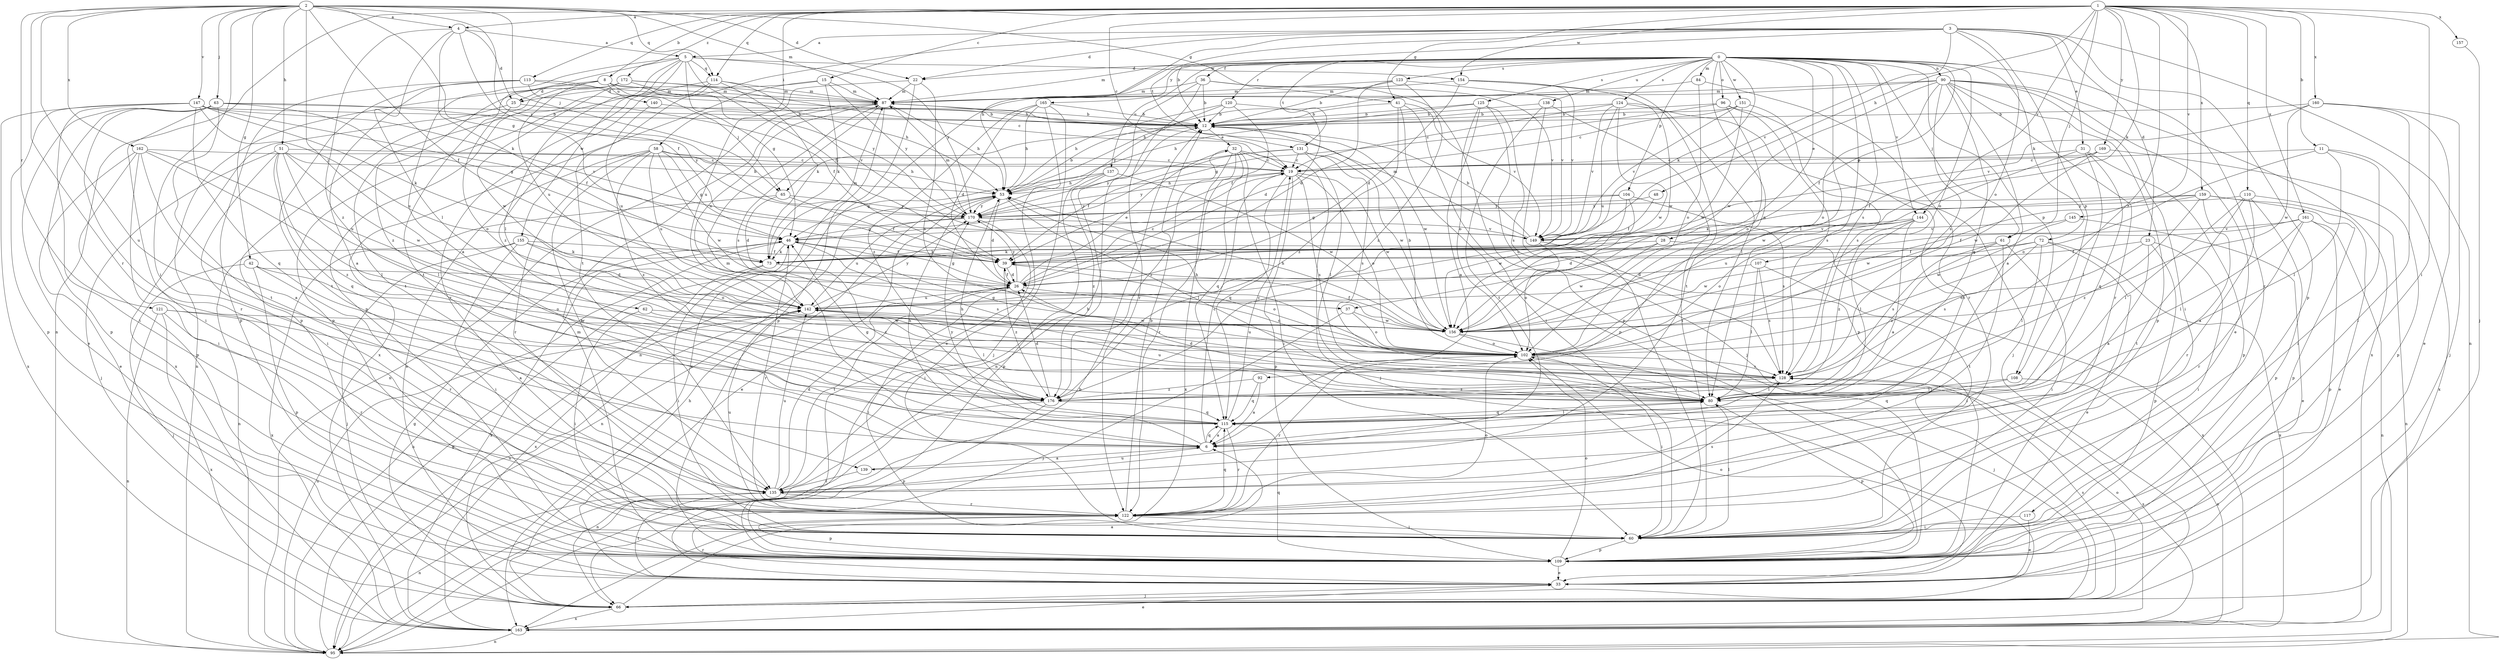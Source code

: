 strict digraph  {
0;
1;
2;
3;
4;
5;
6;
8;
11;
12;
15;
19;
22;
23;
25;
26;
28;
31;
32;
33;
36;
37;
39;
41;
42;
46;
48;
51;
53;
58;
60;
61;
62;
63;
65;
66;
72;
73;
80;
84;
87;
90;
92;
95;
96;
102;
104;
107;
108;
109;
110;
113;
114;
115;
117;
120;
121;
122;
123;
124;
125;
128;
131;
135;
137;
138;
139;
140;
142;
144;
145;
147;
149;
151;
154;
155;
156;
157;
159;
160;
161;
162;
163;
165;
169;
170;
172;
176;
0 -> 22  [label=d];
0 -> 28  [label=e];
0 -> 36  [label=f];
0 -> 37  [label=f];
0 -> 61  [label=j];
0 -> 72  [label=k];
0 -> 73  [label=k];
0 -> 80  [label=l];
0 -> 84  [label=m];
0 -> 87  [label=m];
0 -> 90  [label=n];
0 -> 92  [label=n];
0 -> 95  [label=n];
0 -> 96  [label=o];
0 -> 102  [label=o];
0 -> 104  [label=p];
0 -> 107  [label=p];
0 -> 108  [label=p];
0 -> 117  [label=r];
0 -> 120  [label=r];
0 -> 123  [label=s];
0 -> 124  [label=s];
0 -> 125  [label=s];
0 -> 128  [label=s];
0 -> 131  [label=t];
0 -> 137  [label=u];
0 -> 138  [label=u];
0 -> 144  [label=v];
0 -> 151  [label=w];
0 -> 165  [label=y];
1 -> 4  [label=a];
1 -> 8  [label=b];
1 -> 11  [label=b];
1 -> 15  [label=c];
1 -> 19  [label=c];
1 -> 41  [label=g];
1 -> 48  [label=h];
1 -> 58  [label=i];
1 -> 60  [label=i];
1 -> 61  [label=j];
1 -> 73  [label=k];
1 -> 95  [label=n];
1 -> 110  [label=q];
1 -> 113  [label=q];
1 -> 114  [label=q];
1 -> 144  [label=v];
1 -> 145  [label=v];
1 -> 154  [label=w];
1 -> 157  [label=x];
1 -> 159  [label=x];
1 -> 160  [label=x];
1 -> 161  [label=x];
1 -> 169  [label=y];
1 -> 172  [label=z];
1 -> 176  [label=z];
2 -> 4  [label=a];
2 -> 22  [label=d];
2 -> 37  [label=f];
2 -> 41  [label=g];
2 -> 42  [label=g];
2 -> 46  [label=g];
2 -> 51  [label=h];
2 -> 60  [label=i];
2 -> 62  [label=j];
2 -> 63  [label=j];
2 -> 65  [label=j];
2 -> 87  [label=m];
2 -> 114  [label=q];
2 -> 121  [label=r];
2 -> 122  [label=r];
2 -> 139  [label=u];
2 -> 147  [label=v];
2 -> 162  [label=x];
2 -> 170  [label=y];
3 -> 5  [label=a];
3 -> 12  [label=b];
3 -> 22  [label=d];
3 -> 23  [label=d];
3 -> 31  [label=e];
3 -> 53  [label=h];
3 -> 95  [label=n];
3 -> 102  [label=o];
3 -> 108  [label=p];
3 -> 109  [label=p];
3 -> 131  [label=t];
3 -> 135  [label=t];
3 -> 149  [label=v];
4 -> 5  [label=a];
4 -> 25  [label=d];
4 -> 39  [label=f];
4 -> 73  [label=k];
4 -> 80  [label=l];
4 -> 176  [label=z];
5 -> 6  [label=a];
5 -> 39  [label=f];
5 -> 46  [label=g];
5 -> 80  [label=l];
5 -> 109  [label=p];
5 -> 114  [label=q];
5 -> 135  [label=t];
5 -> 154  [label=w];
5 -> 155  [label=w];
5 -> 170  [label=y];
6 -> 19  [label=c];
6 -> 53  [label=h];
6 -> 115  [label=q];
6 -> 139  [label=u];
6 -> 170  [label=y];
8 -> 25  [label=d];
8 -> 65  [label=j];
8 -> 87  [label=m];
8 -> 140  [label=u];
8 -> 142  [label=u];
8 -> 170  [label=y];
8 -> 176  [label=z];
11 -> 19  [label=c];
11 -> 60  [label=i];
11 -> 80  [label=l];
11 -> 102  [label=o];
11 -> 163  [label=x];
12 -> 32  [label=e];
12 -> 65  [label=j];
12 -> 156  [label=w];
15 -> 25  [label=d];
15 -> 73  [label=k];
15 -> 87  [label=m];
15 -> 163  [label=x];
15 -> 170  [label=y];
19 -> 53  [label=h];
19 -> 102  [label=o];
19 -> 109  [label=p];
19 -> 115  [label=q];
19 -> 128  [label=s];
19 -> 156  [label=w];
19 -> 170  [label=y];
22 -> 87  [label=m];
22 -> 109  [label=p];
22 -> 128  [label=s];
22 -> 142  [label=u];
23 -> 6  [label=a];
23 -> 39  [label=f];
23 -> 60  [label=i];
23 -> 102  [label=o];
23 -> 109  [label=p];
25 -> 12  [label=b];
25 -> 102  [label=o];
25 -> 163  [label=x];
26 -> 19  [label=c];
26 -> 32  [label=e];
26 -> 39  [label=f];
26 -> 46  [label=g];
26 -> 60  [label=i];
26 -> 102  [label=o];
26 -> 135  [label=t];
26 -> 142  [label=u];
26 -> 170  [label=y];
28 -> 26  [label=d];
28 -> 73  [label=k];
28 -> 156  [label=w];
28 -> 163  [label=x];
31 -> 19  [label=c];
31 -> 80  [label=l];
31 -> 109  [label=p];
31 -> 115  [label=q];
31 -> 156  [label=w];
32 -> 19  [label=c];
32 -> 60  [label=i];
32 -> 66  [label=j];
32 -> 115  [label=q];
32 -> 122  [label=r];
32 -> 163  [label=x];
32 -> 176  [label=z];
33 -> 66  [label=j];
33 -> 102  [label=o];
33 -> 122  [label=r];
33 -> 135  [label=t];
36 -> 12  [label=b];
36 -> 87  [label=m];
36 -> 95  [label=n];
36 -> 109  [label=p];
36 -> 122  [label=r];
36 -> 149  [label=v];
37 -> 66  [label=j];
37 -> 102  [label=o];
37 -> 156  [label=w];
39 -> 26  [label=d];
39 -> 102  [label=o];
39 -> 176  [label=z];
41 -> 12  [label=b];
41 -> 60  [label=i];
41 -> 109  [label=p];
41 -> 149  [label=v];
41 -> 176  [label=z];
42 -> 26  [label=d];
42 -> 66  [label=j];
42 -> 102  [label=o];
42 -> 109  [label=p];
42 -> 122  [label=r];
46 -> 39  [label=f];
46 -> 73  [label=k];
46 -> 95  [label=n];
46 -> 122  [label=r];
46 -> 128  [label=s];
46 -> 163  [label=x];
48 -> 39  [label=f];
48 -> 170  [label=y];
51 -> 19  [label=c];
51 -> 53  [label=h];
51 -> 60  [label=i];
51 -> 66  [label=j];
51 -> 80  [label=l];
51 -> 115  [label=q];
51 -> 156  [label=w];
51 -> 176  [label=z];
53 -> 12  [label=b];
53 -> 26  [label=d];
53 -> 33  [label=e];
53 -> 80  [label=l];
53 -> 95  [label=n];
53 -> 170  [label=y];
58 -> 19  [label=c];
58 -> 33  [label=e];
58 -> 46  [label=g];
58 -> 53  [label=h];
58 -> 122  [label=r];
58 -> 135  [label=t];
58 -> 142  [label=u];
58 -> 156  [label=w];
58 -> 176  [label=z];
60 -> 80  [label=l];
60 -> 109  [label=p];
61 -> 39  [label=f];
61 -> 60  [label=i];
61 -> 128  [label=s];
61 -> 135  [label=t];
61 -> 176  [label=z];
62 -> 60  [label=i];
62 -> 80  [label=l];
62 -> 156  [label=w];
63 -> 12  [label=b];
63 -> 33  [label=e];
63 -> 46  [label=g];
63 -> 60  [label=i];
63 -> 109  [label=p];
63 -> 122  [label=r];
63 -> 135  [label=t];
63 -> 170  [label=y];
65 -> 26  [label=d];
65 -> 39  [label=f];
65 -> 95  [label=n];
65 -> 170  [label=y];
66 -> 6  [label=a];
66 -> 46  [label=g];
66 -> 53  [label=h];
66 -> 128  [label=s];
66 -> 142  [label=u];
66 -> 163  [label=x];
72 -> 33  [label=e];
72 -> 73  [label=k];
72 -> 80  [label=l];
72 -> 128  [label=s];
72 -> 156  [label=w];
72 -> 163  [label=x];
73 -> 60  [label=i];
73 -> 87  [label=m];
73 -> 163  [label=x];
73 -> 176  [label=z];
80 -> 26  [label=d];
80 -> 109  [label=p];
80 -> 115  [label=q];
80 -> 142  [label=u];
84 -> 87  [label=m];
84 -> 102  [label=o];
84 -> 122  [label=r];
87 -> 12  [label=b];
87 -> 53  [label=h];
87 -> 95  [label=n];
87 -> 128  [label=s];
87 -> 142  [label=u];
87 -> 163  [label=x];
90 -> 6  [label=a];
90 -> 33  [label=e];
90 -> 53  [label=h];
90 -> 60  [label=i];
90 -> 87  [label=m];
90 -> 102  [label=o];
90 -> 109  [label=p];
90 -> 115  [label=q];
90 -> 122  [label=r];
90 -> 128  [label=s];
90 -> 156  [label=w];
90 -> 163  [label=x];
92 -> 6  [label=a];
92 -> 115  [label=q];
92 -> 176  [label=z];
95 -> 12  [label=b];
95 -> 46  [label=g];
95 -> 142  [label=u];
96 -> 12  [label=b];
96 -> 46  [label=g];
96 -> 102  [label=o];
96 -> 128  [label=s];
96 -> 135  [label=t];
102 -> 12  [label=b];
102 -> 46  [label=g];
102 -> 53  [label=h];
102 -> 60  [label=i];
102 -> 122  [label=r];
102 -> 128  [label=s];
102 -> 142  [label=u];
104 -> 46  [label=g];
104 -> 128  [label=s];
104 -> 142  [label=u];
104 -> 156  [label=w];
104 -> 170  [label=y];
107 -> 26  [label=d];
107 -> 60  [label=i];
107 -> 80  [label=l];
107 -> 128  [label=s];
108 -> 80  [label=l];
108 -> 115  [label=q];
108 -> 163  [label=x];
109 -> 33  [label=e];
109 -> 87  [label=m];
109 -> 102  [label=o];
109 -> 115  [label=q];
110 -> 80  [label=l];
110 -> 95  [label=n];
110 -> 109  [label=p];
110 -> 122  [label=r];
110 -> 135  [label=t];
110 -> 170  [label=y];
113 -> 6  [label=a];
113 -> 12  [label=b];
113 -> 39  [label=f];
113 -> 87  [label=m];
113 -> 109  [label=p];
113 -> 135  [label=t];
114 -> 73  [label=k];
114 -> 87  [label=m];
114 -> 109  [label=p];
114 -> 122  [label=r];
114 -> 149  [label=v];
114 -> 176  [label=z];
115 -> 6  [label=a];
115 -> 19  [label=c];
115 -> 46  [label=g];
115 -> 53  [label=h];
115 -> 80  [label=l];
115 -> 87  [label=m];
115 -> 122  [label=r];
117 -> 33  [label=e];
117 -> 60  [label=i];
120 -> 12  [label=b];
120 -> 26  [label=d];
120 -> 39  [label=f];
120 -> 53  [label=h];
120 -> 170  [label=y];
121 -> 6  [label=a];
121 -> 95  [label=n];
121 -> 122  [label=r];
121 -> 156  [label=w];
121 -> 163  [label=x];
122 -> 12  [label=b];
122 -> 60  [label=i];
122 -> 102  [label=o];
122 -> 109  [label=p];
122 -> 115  [label=q];
122 -> 128  [label=s];
122 -> 142  [label=u];
123 -> 12  [label=b];
123 -> 26  [label=d];
123 -> 87  [label=m];
123 -> 149  [label=v];
123 -> 176  [label=z];
124 -> 12  [label=b];
124 -> 19  [label=c];
124 -> 66  [label=j];
124 -> 80  [label=l];
124 -> 142  [label=u];
124 -> 149  [label=v];
124 -> 156  [label=w];
125 -> 6  [label=a];
125 -> 12  [label=b];
125 -> 53  [label=h];
125 -> 66  [label=j];
125 -> 102  [label=o];
125 -> 128  [label=s];
128 -> 80  [label=l];
128 -> 176  [label=z];
131 -> 19  [label=c];
131 -> 39  [label=f];
131 -> 80  [label=l];
131 -> 128  [label=s];
131 -> 156  [label=w];
131 -> 170  [label=y];
135 -> 12  [label=b];
135 -> 26  [label=d];
135 -> 95  [label=n];
135 -> 122  [label=r];
135 -> 142  [label=u];
137 -> 46  [label=g];
137 -> 53  [label=h];
137 -> 109  [label=p];
137 -> 156  [label=w];
137 -> 176  [label=z];
138 -> 12  [label=b];
138 -> 60  [label=i];
138 -> 109  [label=p];
138 -> 135  [label=t];
139 -> 6  [label=a];
139 -> 135  [label=t];
140 -> 12  [label=b];
140 -> 142  [label=u];
142 -> 156  [label=w];
142 -> 170  [label=y];
144 -> 6  [label=a];
144 -> 80  [label=l];
144 -> 102  [label=o];
144 -> 142  [label=u];
144 -> 149  [label=v];
144 -> 176  [label=z];
145 -> 33  [label=e];
145 -> 149  [label=v];
145 -> 156  [label=w];
147 -> 12  [label=b];
147 -> 39  [label=f];
147 -> 60  [label=i];
147 -> 73  [label=k];
147 -> 109  [label=p];
147 -> 115  [label=q];
147 -> 142  [label=u];
147 -> 149  [label=v];
147 -> 163  [label=x];
149 -> 12  [label=b];
149 -> 60  [label=i];
149 -> 87  [label=m];
149 -> 102  [label=o];
151 -> 12  [label=b];
151 -> 19  [label=c];
151 -> 128  [label=s];
151 -> 149  [label=v];
151 -> 156  [label=w];
154 -> 26  [label=d];
154 -> 87  [label=m];
154 -> 135  [label=t];
154 -> 149  [label=v];
154 -> 156  [label=w];
155 -> 39  [label=f];
155 -> 60  [label=i];
155 -> 66  [label=j];
155 -> 73  [label=k];
155 -> 102  [label=o];
155 -> 163  [label=x];
156 -> 39  [label=f];
156 -> 53  [label=h];
156 -> 66  [label=j];
156 -> 102  [label=o];
157 -> 66  [label=j];
159 -> 6  [label=a];
159 -> 33  [label=e];
159 -> 73  [label=k];
159 -> 109  [label=p];
159 -> 156  [label=w];
159 -> 170  [label=y];
159 -> 176  [label=z];
160 -> 12  [label=b];
160 -> 33  [label=e];
160 -> 60  [label=i];
160 -> 66  [label=j];
160 -> 149  [label=v];
160 -> 156  [label=w];
161 -> 39  [label=f];
161 -> 80  [label=l];
161 -> 95  [label=n];
161 -> 109  [label=p];
161 -> 122  [label=r];
161 -> 149  [label=v];
162 -> 6  [label=a];
162 -> 19  [label=c];
162 -> 33  [label=e];
162 -> 60  [label=i];
162 -> 80  [label=l];
162 -> 109  [label=p];
162 -> 142  [label=u];
163 -> 33  [label=e];
163 -> 95  [label=n];
163 -> 102  [label=o];
163 -> 128  [label=s];
165 -> 12  [label=b];
165 -> 26  [label=d];
165 -> 33  [label=e];
165 -> 53  [label=h];
165 -> 66  [label=j];
165 -> 176  [label=z];
169 -> 19  [label=c];
169 -> 39  [label=f];
169 -> 109  [label=p];
169 -> 156  [label=w];
170 -> 46  [label=g];
170 -> 60  [label=i];
170 -> 87  [label=m];
170 -> 142  [label=u];
170 -> 149  [label=v];
172 -> 19  [label=c];
172 -> 53  [label=h];
172 -> 87  [label=m];
172 -> 95  [label=n];
172 -> 109  [label=p];
172 -> 135  [label=t];
172 -> 156  [label=w];
176 -> 26  [label=d];
176 -> 95  [label=n];
176 -> 109  [label=p];
176 -> 115  [label=q];
}
